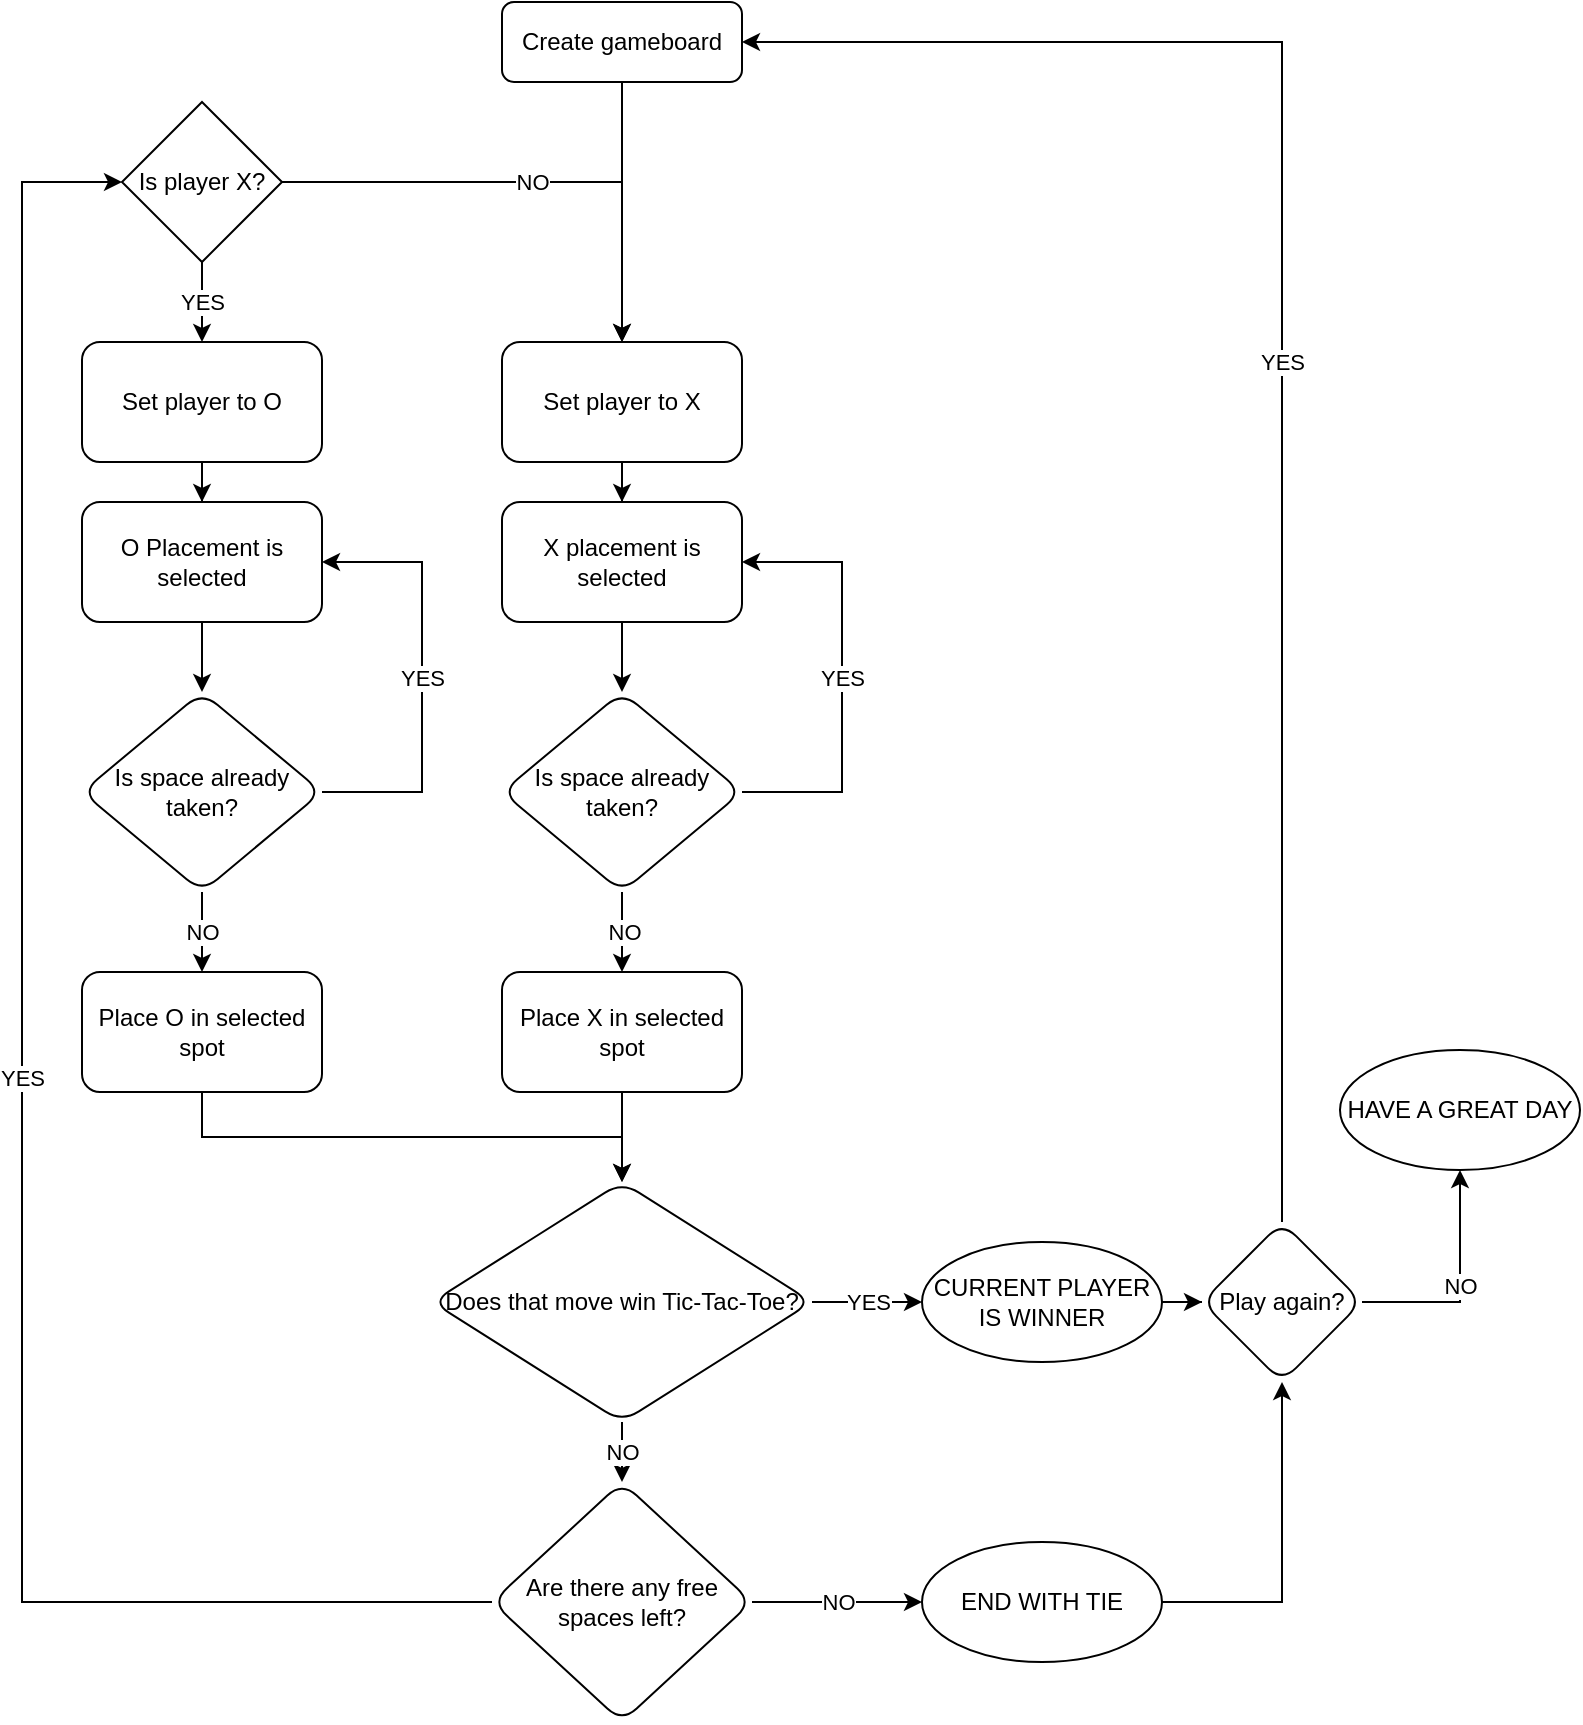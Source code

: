 <mxfile version="18.0.1" type="github">
  <diagram id="C5RBs43oDa-KdzZeNtuy" name="Page-1">
    <mxGraphModel dx="1422" dy="800" grid="1" gridSize="10" guides="1" tooltips="1" connect="1" arrows="1" fold="1" page="1" pageScale="1" pageWidth="827" pageHeight="1169" math="0" shadow="0">
      <root>
        <mxCell id="WIyWlLk6GJQsqaUBKTNV-0" />
        <mxCell id="WIyWlLk6GJQsqaUBKTNV-1" parent="WIyWlLk6GJQsqaUBKTNV-0" />
        <mxCell id="6bh2XxHN5Hgm9KBowLQd-1" value="" style="edgeStyle=orthogonalEdgeStyle;rounded=0;orthogonalLoop=1;jettySize=auto;html=1;" parent="WIyWlLk6GJQsqaUBKTNV-1" source="WIyWlLk6GJQsqaUBKTNV-3" target="6bh2XxHN5Hgm9KBowLQd-0" edge="1">
          <mxGeometry relative="1" as="geometry" />
        </mxCell>
        <mxCell id="WIyWlLk6GJQsqaUBKTNV-3" value="Create gameboard" style="rounded=1;whiteSpace=wrap;html=1;fontSize=12;glass=0;strokeWidth=1;shadow=0;" parent="WIyWlLk6GJQsqaUBKTNV-1" vertex="1">
          <mxGeometry x="259" y="13" width="120" height="40" as="geometry" />
        </mxCell>
        <mxCell id="6bh2XxHN5Hgm9KBowLQd-3" value="" style="edgeStyle=orthogonalEdgeStyle;rounded=0;orthogonalLoop=1;jettySize=auto;html=1;" parent="WIyWlLk6GJQsqaUBKTNV-1" source="6bh2XxHN5Hgm9KBowLQd-0" target="6bh2XxHN5Hgm9KBowLQd-2" edge="1">
          <mxGeometry relative="1" as="geometry" />
        </mxCell>
        <mxCell id="6bh2XxHN5Hgm9KBowLQd-0" value="Set player to X" style="whiteSpace=wrap;html=1;rounded=1;glass=0;strokeWidth=1;shadow=0;" parent="WIyWlLk6GJQsqaUBKTNV-1" vertex="1">
          <mxGeometry x="259" y="183" width="120" height="60" as="geometry" />
        </mxCell>
        <mxCell id="6bh2XxHN5Hgm9KBowLQd-5" value="" style="edgeStyle=orthogonalEdgeStyle;rounded=0;orthogonalLoop=1;jettySize=auto;html=1;" parent="WIyWlLk6GJQsqaUBKTNV-1" source="6bh2XxHN5Hgm9KBowLQd-2" target="6bh2XxHN5Hgm9KBowLQd-4" edge="1">
          <mxGeometry relative="1" as="geometry" />
        </mxCell>
        <mxCell id="6bh2XxHN5Hgm9KBowLQd-2" value="X placement is selected" style="whiteSpace=wrap;html=1;rounded=1;glass=0;strokeWidth=1;shadow=0;" parent="WIyWlLk6GJQsqaUBKTNV-1" vertex="1">
          <mxGeometry x="259" y="263" width="120" height="60" as="geometry" />
        </mxCell>
        <mxCell id="6bh2XxHN5Hgm9KBowLQd-7" value="YES" style="edgeStyle=orthogonalEdgeStyle;rounded=0;orthogonalLoop=1;jettySize=auto;html=1;exitX=1;exitY=0.5;exitDx=0;exitDy=0;entryX=1;entryY=0.5;entryDx=0;entryDy=0;" parent="WIyWlLk6GJQsqaUBKTNV-1" source="6bh2XxHN5Hgm9KBowLQd-4" target="6bh2XxHN5Hgm9KBowLQd-2" edge="1">
          <mxGeometry relative="1" as="geometry">
            <mxPoint x="449" y="283" as="targetPoint" />
            <Array as="points">
              <mxPoint x="429" y="408" />
              <mxPoint x="429" y="293" />
            </Array>
          </mxGeometry>
        </mxCell>
        <mxCell id="6bh2XxHN5Hgm9KBowLQd-9" value="NO" style="edgeStyle=orthogonalEdgeStyle;rounded=0;orthogonalLoop=1;jettySize=auto;html=1;" parent="WIyWlLk6GJQsqaUBKTNV-1" source="6bh2XxHN5Hgm9KBowLQd-4" edge="1">
          <mxGeometry relative="1" as="geometry">
            <mxPoint x="319" y="498" as="targetPoint" />
          </mxGeometry>
        </mxCell>
        <mxCell id="6bh2XxHN5Hgm9KBowLQd-4" value="Is space already taken?" style="rhombus;whiteSpace=wrap;html=1;rounded=1;glass=0;strokeWidth=1;shadow=0;" parent="WIyWlLk6GJQsqaUBKTNV-1" vertex="1">
          <mxGeometry x="259" y="358" width="120" height="100" as="geometry" />
        </mxCell>
        <mxCell id="6bh2XxHN5Hgm9KBowLQd-11" value="YES" style="edgeStyle=orthogonalEdgeStyle;rounded=0;orthogonalLoop=1;jettySize=auto;html=1;exitX=0;exitY=0.5;exitDx=0;exitDy=0;entryX=0;entryY=0.5;entryDx=0;entryDy=0;" parent="WIyWlLk6GJQsqaUBKTNV-1" source="6bh2XxHN5Hgm9KBowLQd-20" target="6bh2XxHN5Hgm9KBowLQd-32" edge="1">
          <mxGeometry relative="1" as="geometry">
            <Array as="points">
              <mxPoint x="19" y="813" />
              <mxPoint x="19" y="103" />
            </Array>
          </mxGeometry>
        </mxCell>
        <mxCell id="6bh2XxHN5Hgm9KBowLQd-18" value="" style="edgeStyle=orthogonalEdgeStyle;rounded=0;orthogonalLoop=1;jettySize=auto;html=1;" parent="WIyWlLk6GJQsqaUBKTNV-1" source="6bh2XxHN5Hgm9KBowLQd-8" target="6bh2XxHN5Hgm9KBowLQd-17" edge="1">
          <mxGeometry relative="1" as="geometry" />
        </mxCell>
        <mxCell id="6bh2XxHN5Hgm9KBowLQd-8" value="Place X in selected spot" style="whiteSpace=wrap;html=1;rounded=1;glass=0;strokeWidth=1;shadow=0;" parent="WIyWlLk6GJQsqaUBKTNV-1" vertex="1">
          <mxGeometry x="259" y="498" width="120" height="60" as="geometry" />
        </mxCell>
        <mxCell id="6bh2XxHN5Hgm9KBowLQd-30" value="" style="edgeStyle=orthogonalEdgeStyle;rounded=0;orthogonalLoop=1;jettySize=auto;html=1;" parent="WIyWlLk6GJQsqaUBKTNV-1" source="6bh2XxHN5Hgm9KBowLQd-10" target="6bh2XxHN5Hgm9KBowLQd-25" edge="1">
          <mxGeometry relative="1" as="geometry" />
        </mxCell>
        <mxCell id="6bh2XxHN5Hgm9KBowLQd-10" value="Set player to O" style="whiteSpace=wrap;html=1;rounded=1;glass=0;strokeWidth=1;shadow=0;" parent="WIyWlLk6GJQsqaUBKTNV-1" vertex="1">
          <mxGeometry x="49" y="183" width="120" height="60" as="geometry" />
        </mxCell>
        <mxCell id="6bh2XxHN5Hgm9KBowLQd-21" value="NO" style="edgeStyle=orthogonalEdgeStyle;rounded=0;orthogonalLoop=1;jettySize=auto;html=1;" parent="WIyWlLk6GJQsqaUBKTNV-1" source="6bh2XxHN5Hgm9KBowLQd-17" target="6bh2XxHN5Hgm9KBowLQd-20" edge="1">
          <mxGeometry relative="1" as="geometry" />
        </mxCell>
        <mxCell id="6bh2XxHN5Hgm9KBowLQd-36" value="YES" style="edgeStyle=orthogonalEdgeStyle;rounded=0;orthogonalLoop=1;jettySize=auto;html=1;" parent="WIyWlLk6GJQsqaUBKTNV-1" source="6bh2XxHN5Hgm9KBowLQd-17" target="6bh2XxHN5Hgm9KBowLQd-35" edge="1">
          <mxGeometry relative="1" as="geometry" />
        </mxCell>
        <mxCell id="6bh2XxHN5Hgm9KBowLQd-17" value="Does that move win Tic-Tac-Toe?" style="rhombus;whiteSpace=wrap;html=1;rounded=1;glass=0;strokeWidth=1;shadow=0;" parent="WIyWlLk6GJQsqaUBKTNV-1" vertex="1">
          <mxGeometry x="224" y="603" width="190" height="120" as="geometry" />
        </mxCell>
        <mxCell id="6bh2XxHN5Hgm9KBowLQd-23" value="NO" style="edgeStyle=orthogonalEdgeStyle;rounded=0;orthogonalLoop=1;jettySize=auto;html=1;" parent="WIyWlLk6GJQsqaUBKTNV-1" source="6bh2XxHN5Hgm9KBowLQd-20" target="6bh2XxHN5Hgm9KBowLQd-22" edge="1">
          <mxGeometry relative="1" as="geometry" />
        </mxCell>
        <mxCell id="6bh2XxHN5Hgm9KBowLQd-20" value="Are there any free spaces left?" style="rhombus;whiteSpace=wrap;html=1;rounded=1;glass=0;strokeWidth=1;shadow=0;" parent="WIyWlLk6GJQsqaUBKTNV-1" vertex="1">
          <mxGeometry x="254" y="753" width="130" height="120" as="geometry" />
        </mxCell>
        <mxCell id="6bh2XxHN5Hgm9KBowLQd-41" style="edgeStyle=orthogonalEdgeStyle;rounded=0;orthogonalLoop=1;jettySize=auto;html=1;exitX=1;exitY=0.5;exitDx=0;exitDy=0;" parent="WIyWlLk6GJQsqaUBKTNV-1" source="6bh2XxHN5Hgm9KBowLQd-22" target="6bh2XxHN5Hgm9KBowLQd-38" edge="1">
          <mxGeometry relative="1" as="geometry" />
        </mxCell>
        <mxCell id="6bh2XxHN5Hgm9KBowLQd-22" value="END WITH TIE" style="ellipse;whiteSpace=wrap;html=1;rounded=1;glass=0;strokeWidth=1;shadow=0;" parent="WIyWlLk6GJQsqaUBKTNV-1" vertex="1">
          <mxGeometry x="469" y="783" width="120" height="60" as="geometry" />
        </mxCell>
        <mxCell id="6bh2XxHN5Hgm9KBowLQd-24" value="" style="edgeStyle=orthogonalEdgeStyle;rounded=0;orthogonalLoop=1;jettySize=auto;html=1;" parent="WIyWlLk6GJQsqaUBKTNV-1" source="6bh2XxHN5Hgm9KBowLQd-25" target="6bh2XxHN5Hgm9KBowLQd-28" edge="1">
          <mxGeometry relative="1" as="geometry" />
        </mxCell>
        <mxCell id="6bh2XxHN5Hgm9KBowLQd-25" value="O Placement is selected" style="whiteSpace=wrap;html=1;rounded=1;glass=0;strokeWidth=1;shadow=0;" parent="WIyWlLk6GJQsqaUBKTNV-1" vertex="1">
          <mxGeometry x="49" y="263" width="120" height="60" as="geometry" />
        </mxCell>
        <mxCell id="6bh2XxHN5Hgm9KBowLQd-26" value="YES" style="edgeStyle=orthogonalEdgeStyle;rounded=0;orthogonalLoop=1;jettySize=auto;html=1;exitX=1;exitY=0.5;exitDx=0;exitDy=0;entryX=1;entryY=0.5;entryDx=0;entryDy=0;" parent="WIyWlLk6GJQsqaUBKTNV-1" source="6bh2XxHN5Hgm9KBowLQd-28" target="6bh2XxHN5Hgm9KBowLQd-25" edge="1">
          <mxGeometry relative="1" as="geometry">
            <mxPoint x="239" y="283" as="targetPoint" />
            <Array as="points">
              <mxPoint x="219" y="408" />
              <mxPoint x="219" y="293" />
            </Array>
          </mxGeometry>
        </mxCell>
        <mxCell id="6bh2XxHN5Hgm9KBowLQd-27" value="NO" style="edgeStyle=orthogonalEdgeStyle;rounded=0;orthogonalLoop=1;jettySize=auto;html=1;" parent="WIyWlLk6GJQsqaUBKTNV-1" source="6bh2XxHN5Hgm9KBowLQd-28" target="6bh2XxHN5Hgm9KBowLQd-29" edge="1">
          <mxGeometry relative="1" as="geometry" />
        </mxCell>
        <mxCell id="6bh2XxHN5Hgm9KBowLQd-28" value="Is space already taken?" style="rhombus;whiteSpace=wrap;html=1;rounded=1;glass=0;strokeWidth=1;shadow=0;" parent="WIyWlLk6GJQsqaUBKTNV-1" vertex="1">
          <mxGeometry x="49" y="358" width="120" height="100" as="geometry" />
        </mxCell>
        <mxCell id="6bh2XxHN5Hgm9KBowLQd-31" style="edgeStyle=orthogonalEdgeStyle;rounded=0;orthogonalLoop=1;jettySize=auto;html=1;exitX=0.5;exitY=1;exitDx=0;exitDy=0;entryX=0.5;entryY=0;entryDx=0;entryDy=0;" parent="WIyWlLk6GJQsqaUBKTNV-1" source="6bh2XxHN5Hgm9KBowLQd-29" target="6bh2XxHN5Hgm9KBowLQd-17" edge="1">
          <mxGeometry relative="1" as="geometry" />
        </mxCell>
        <mxCell id="6bh2XxHN5Hgm9KBowLQd-29" value="Place O in selected spot" style="whiteSpace=wrap;html=1;rounded=1;glass=0;strokeWidth=1;shadow=0;" parent="WIyWlLk6GJQsqaUBKTNV-1" vertex="1">
          <mxGeometry x="49" y="498" width="120" height="60" as="geometry" />
        </mxCell>
        <mxCell id="6bh2XxHN5Hgm9KBowLQd-33" value="YES" style="edgeStyle=orthogonalEdgeStyle;rounded=0;orthogonalLoop=1;jettySize=auto;html=1;exitX=0.5;exitY=1;exitDx=0;exitDy=0;" parent="WIyWlLk6GJQsqaUBKTNV-1" source="6bh2XxHN5Hgm9KBowLQd-32" target="6bh2XxHN5Hgm9KBowLQd-10" edge="1">
          <mxGeometry relative="1" as="geometry" />
        </mxCell>
        <mxCell id="6bh2XxHN5Hgm9KBowLQd-34" value="NO" style="edgeStyle=orthogonalEdgeStyle;rounded=0;orthogonalLoop=1;jettySize=auto;html=1;exitX=1;exitY=0.5;exitDx=0;exitDy=0;entryX=0.5;entryY=0;entryDx=0;entryDy=0;" parent="WIyWlLk6GJQsqaUBKTNV-1" source="6bh2XxHN5Hgm9KBowLQd-32" target="6bh2XxHN5Hgm9KBowLQd-0" edge="1">
          <mxGeometry relative="1" as="geometry">
            <Array as="points">
              <mxPoint x="149" y="103" />
              <mxPoint x="319" y="103" />
            </Array>
          </mxGeometry>
        </mxCell>
        <mxCell id="6bh2XxHN5Hgm9KBowLQd-32" value="Is player X?" style="rhombus;whiteSpace=wrap;html=1;" parent="WIyWlLk6GJQsqaUBKTNV-1" vertex="1">
          <mxGeometry x="69" y="63" width="80" height="80" as="geometry" />
        </mxCell>
        <mxCell id="6bh2XxHN5Hgm9KBowLQd-39" value="" style="edgeStyle=orthogonalEdgeStyle;rounded=0;orthogonalLoop=1;jettySize=auto;html=1;" parent="WIyWlLk6GJQsqaUBKTNV-1" source="6bh2XxHN5Hgm9KBowLQd-35" target="6bh2XxHN5Hgm9KBowLQd-38" edge="1">
          <mxGeometry relative="1" as="geometry" />
        </mxCell>
        <mxCell id="6bh2XxHN5Hgm9KBowLQd-35" value="CURRENT PLAYER IS WINNER" style="ellipse;whiteSpace=wrap;html=1;rounded=1;glass=0;strokeWidth=1;shadow=0;" parent="WIyWlLk6GJQsqaUBKTNV-1" vertex="1">
          <mxGeometry x="469" y="633" width="120" height="60" as="geometry" />
        </mxCell>
        <mxCell id="6bh2XxHN5Hgm9KBowLQd-40" value="YES" style="edgeStyle=orthogonalEdgeStyle;rounded=0;orthogonalLoop=1;jettySize=auto;html=1;exitX=0.5;exitY=0;exitDx=0;exitDy=0;entryX=1;entryY=0.5;entryDx=0;entryDy=0;" parent="WIyWlLk6GJQsqaUBKTNV-1" source="6bh2XxHN5Hgm9KBowLQd-38" target="WIyWlLk6GJQsqaUBKTNV-3" edge="1">
          <mxGeometry relative="1" as="geometry" />
        </mxCell>
        <mxCell id="6bh2XxHN5Hgm9KBowLQd-43" value="NO" style="edgeStyle=orthogonalEdgeStyle;rounded=0;orthogonalLoop=1;jettySize=auto;html=1;entryX=0.5;entryY=1;entryDx=0;entryDy=0;exitX=1;exitY=0.5;exitDx=0;exitDy=0;" parent="WIyWlLk6GJQsqaUBKTNV-1" source="6bh2XxHN5Hgm9KBowLQd-38" target="6bh2XxHN5Hgm9KBowLQd-42" edge="1">
          <mxGeometry relative="1" as="geometry">
            <mxPoint x="739" y="663" as="targetPoint" />
          </mxGeometry>
        </mxCell>
        <mxCell id="6bh2XxHN5Hgm9KBowLQd-38" value="Play again?" style="rhombus;whiteSpace=wrap;html=1;rounded=1;glass=0;strokeWidth=1;shadow=0;" parent="WIyWlLk6GJQsqaUBKTNV-1" vertex="1">
          <mxGeometry x="609" y="623" width="80" height="80" as="geometry" />
        </mxCell>
        <mxCell id="6bh2XxHN5Hgm9KBowLQd-42" value="HAVE A GREAT DAY" style="ellipse;whiteSpace=wrap;html=1;rounded=1;glass=0;strokeWidth=1;shadow=0;" parent="WIyWlLk6GJQsqaUBKTNV-1" vertex="1">
          <mxGeometry x="678" y="537" width="120" height="60" as="geometry" />
        </mxCell>
      </root>
    </mxGraphModel>
  </diagram>
</mxfile>
